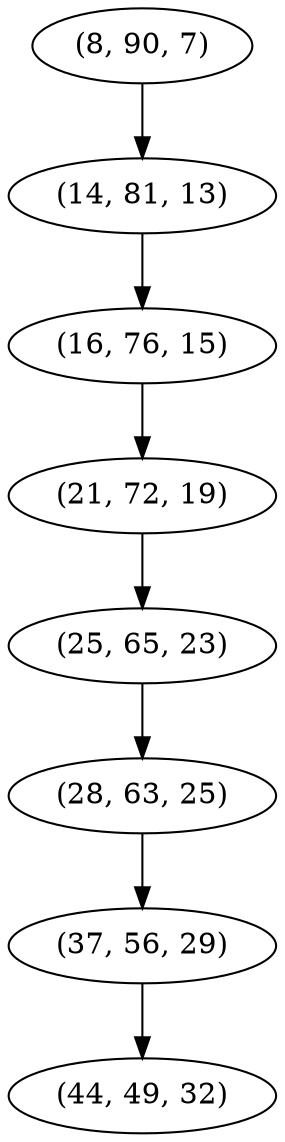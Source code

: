 digraph tree {
    "(8, 90, 7)";
    "(14, 81, 13)";
    "(16, 76, 15)";
    "(21, 72, 19)";
    "(25, 65, 23)";
    "(28, 63, 25)";
    "(37, 56, 29)";
    "(44, 49, 32)";
    "(8, 90, 7)" -> "(14, 81, 13)";
    "(14, 81, 13)" -> "(16, 76, 15)";
    "(16, 76, 15)" -> "(21, 72, 19)";
    "(21, 72, 19)" -> "(25, 65, 23)";
    "(25, 65, 23)" -> "(28, 63, 25)";
    "(28, 63, 25)" -> "(37, 56, 29)";
    "(37, 56, 29)" -> "(44, 49, 32)";
}
